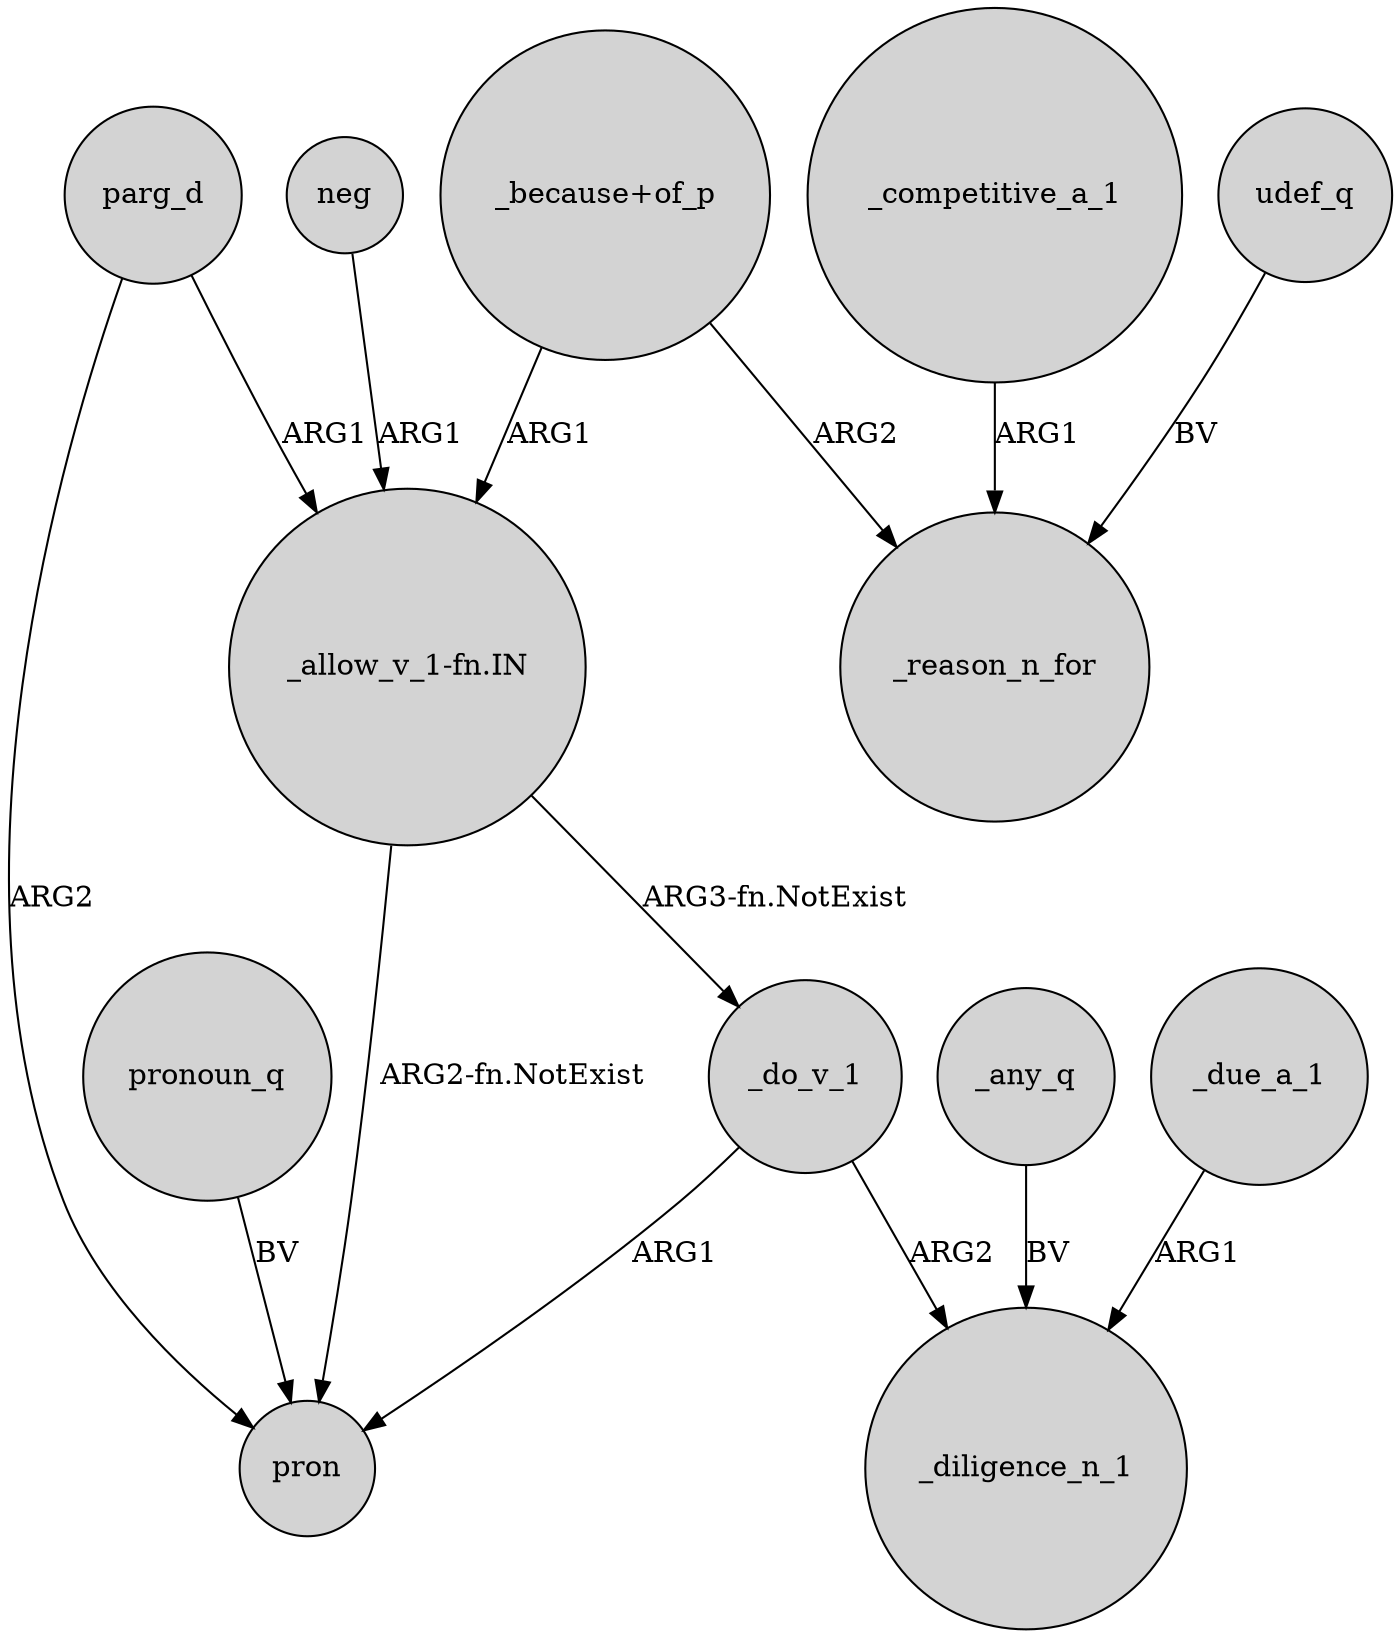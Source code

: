 digraph {
	node [shape=circle style=filled]
	_do_v_1 -> pron [label=ARG1]
	"_because+of_p" -> _reason_n_for [label=ARG2]
	_any_q -> _diligence_n_1 [label=BV]
	_competitive_a_1 -> _reason_n_for [label=ARG1]
	"_allow_v_1-fn.IN" -> pron [label="ARG2-fn.NotExist"]
	udef_q -> _reason_n_for [label=BV]
	parg_d -> "_allow_v_1-fn.IN" [label=ARG1]
	"_allow_v_1-fn.IN" -> _do_v_1 [label="ARG3-fn.NotExist"]
	"_because+of_p" -> "_allow_v_1-fn.IN" [label=ARG1]
	_due_a_1 -> _diligence_n_1 [label=ARG1]
	_do_v_1 -> _diligence_n_1 [label=ARG2]
	parg_d -> pron [label=ARG2]
	neg -> "_allow_v_1-fn.IN" [label=ARG1]
	pronoun_q -> pron [label=BV]
}
